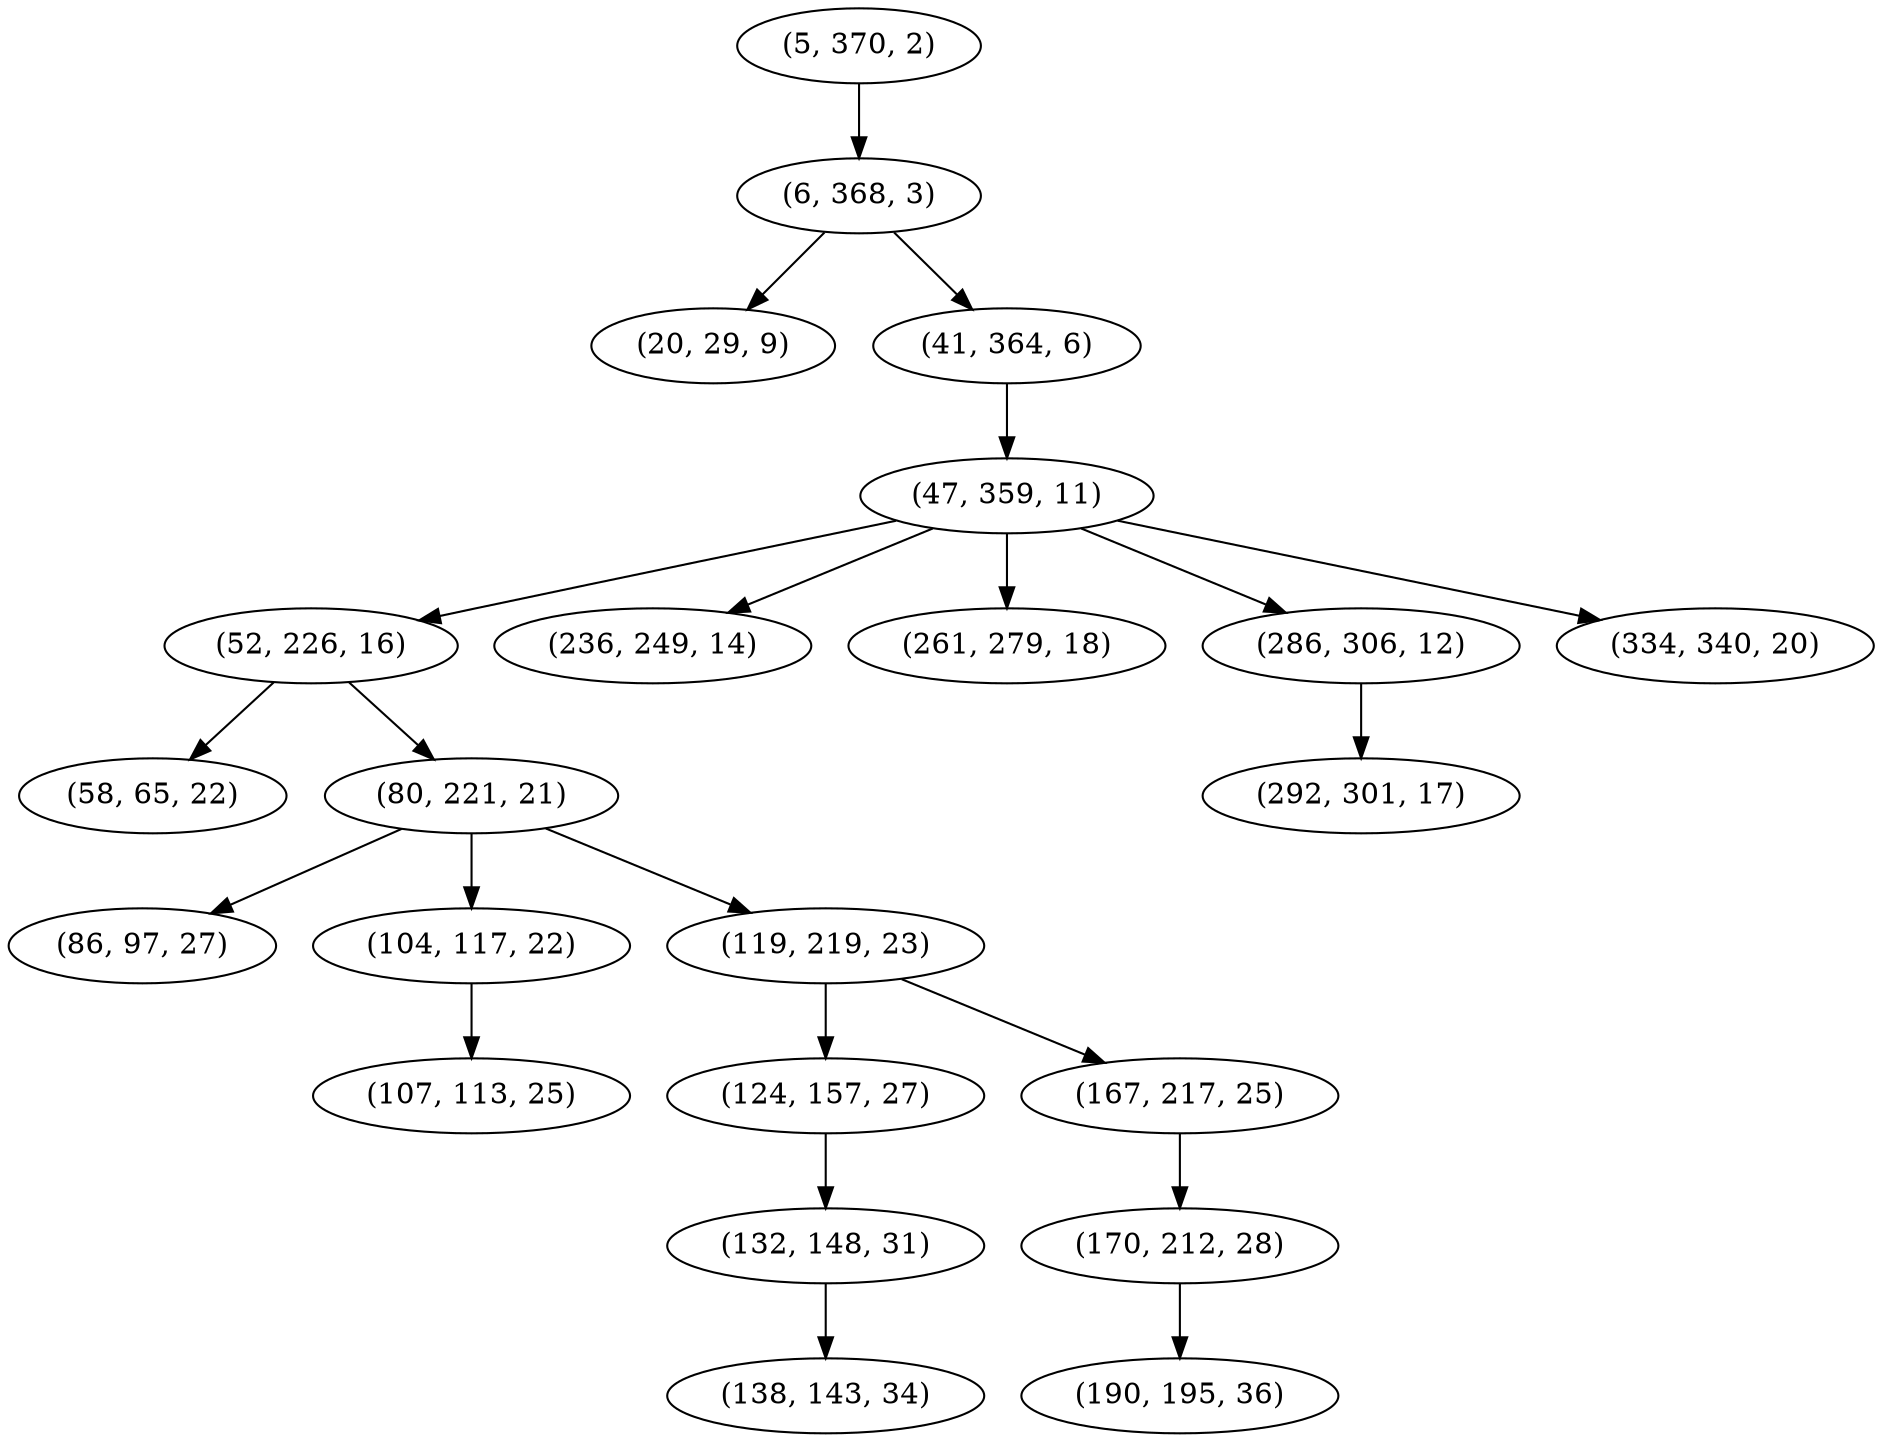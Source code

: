 digraph tree {
    "(5, 370, 2)";
    "(6, 368, 3)";
    "(20, 29, 9)";
    "(41, 364, 6)";
    "(47, 359, 11)";
    "(52, 226, 16)";
    "(58, 65, 22)";
    "(80, 221, 21)";
    "(86, 97, 27)";
    "(104, 117, 22)";
    "(107, 113, 25)";
    "(119, 219, 23)";
    "(124, 157, 27)";
    "(132, 148, 31)";
    "(138, 143, 34)";
    "(167, 217, 25)";
    "(170, 212, 28)";
    "(190, 195, 36)";
    "(236, 249, 14)";
    "(261, 279, 18)";
    "(286, 306, 12)";
    "(292, 301, 17)";
    "(334, 340, 20)";
    "(5, 370, 2)" -> "(6, 368, 3)";
    "(6, 368, 3)" -> "(20, 29, 9)";
    "(6, 368, 3)" -> "(41, 364, 6)";
    "(41, 364, 6)" -> "(47, 359, 11)";
    "(47, 359, 11)" -> "(52, 226, 16)";
    "(47, 359, 11)" -> "(236, 249, 14)";
    "(47, 359, 11)" -> "(261, 279, 18)";
    "(47, 359, 11)" -> "(286, 306, 12)";
    "(47, 359, 11)" -> "(334, 340, 20)";
    "(52, 226, 16)" -> "(58, 65, 22)";
    "(52, 226, 16)" -> "(80, 221, 21)";
    "(80, 221, 21)" -> "(86, 97, 27)";
    "(80, 221, 21)" -> "(104, 117, 22)";
    "(80, 221, 21)" -> "(119, 219, 23)";
    "(104, 117, 22)" -> "(107, 113, 25)";
    "(119, 219, 23)" -> "(124, 157, 27)";
    "(119, 219, 23)" -> "(167, 217, 25)";
    "(124, 157, 27)" -> "(132, 148, 31)";
    "(132, 148, 31)" -> "(138, 143, 34)";
    "(167, 217, 25)" -> "(170, 212, 28)";
    "(170, 212, 28)" -> "(190, 195, 36)";
    "(286, 306, 12)" -> "(292, 301, 17)";
}
